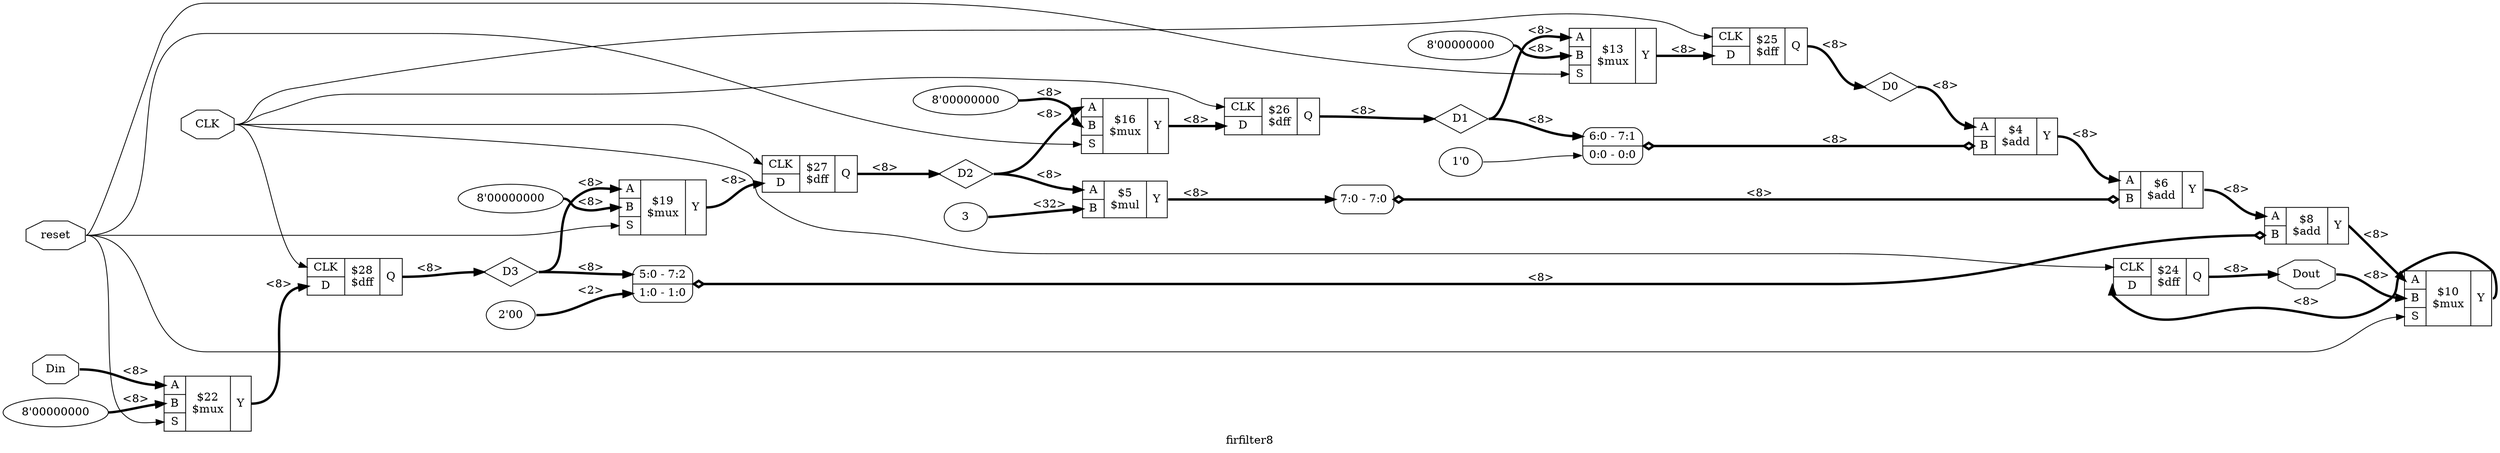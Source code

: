 digraph "firfilter8" {
label="firfilter8";
rankdir="LR";
remincross=true;
n2 [ shape=octagon, label="CLK", color="black", fontcolor="black" ];
n3 [ shape=octagon, label="reset", color="black", fontcolor="black" ];
n4 [ shape=octagon, label="Din", color="black", fontcolor="black" ];
n5 [ shape=octagon, label="Dout", color="black", fontcolor="black" ];
n6 [ shape=diamond, label="D0", color="black", fontcolor="black" ];
n7 [ shape=diamond, label="D1", color="black", fontcolor="black" ];
n8 [ shape=diamond, label="D2", color="black", fontcolor="black" ];
n9 [ shape=diamond, label="D3", color="black", fontcolor="black" ];
v1 [ label="1'0" ];
c22 [ shape=record, label="{{<p19> A|<p20> B}|$4\n$add|{<p21> Y}}" ];
x0 [ shape=record, style=rounded, label="<s1> 6:0 - 7:1 |<s0> 0:0 - 0:0 " ];
x0:e -> c22:p20:w [arrowhead=odiamond, arrowtail=odiamond, dir=both, color="black", style="setlinewidth(3)", label="<8>"];
v2 [ label="3" ];
c23 [ shape=record, label="{{<p19> A|<p20> B}|$5\n$mul|{<p21> Y}}" ];
c24 [ shape=record, label="{{<p19> A|<p20> B}|$6\n$add|{<p21> Y}}" ];
x3 [ shape=record, style=rounded, label="<s0> 7:0 - 7:0 " ];
x3:e -> c24:p20:w [arrowhead=odiamond, arrowtail=odiamond, dir=both, color="black", style="setlinewidth(3)", label="<8>"];
v5 [ label="2'00" ];
c25 [ shape=record, label="{{<p19> A|<p20> B}|$8\n$add|{<p21> Y}}" ];
x4 [ shape=record, style=rounded, label="<s1> 5:0 - 7:2 |<s0> 1:0 - 1:0 " ];
x4:e -> c25:p20:w [arrowhead=odiamond, arrowtail=odiamond, dir=both, color="black", style="setlinewidth(3)", label="<8>"];
c27 [ shape=record, label="{{<p19> A|<p20> B|<p26> S}|$10\n$mux|{<p21> Y}}" ];
v6 [ label="8'00000000" ];
c28 [ shape=record, label="{{<p19> A|<p20> B|<p26> S}|$13\n$mux|{<p21> Y}}" ];
v7 [ label="8'00000000" ];
c29 [ shape=record, label="{{<p19> A|<p20> B|<p26> S}|$16\n$mux|{<p21> Y}}" ];
v8 [ label="8'00000000" ];
c30 [ shape=record, label="{{<p19> A|<p20> B|<p26> S}|$19\n$mux|{<p21> Y}}" ];
v9 [ label="8'00000000" ];
c31 [ shape=record, label="{{<p19> A|<p20> B|<p26> S}|$22\n$mux|{<p21> Y}}" ];
c34 [ shape=record, label="{{<p2> CLK|<p32> D}|$24\n$dff|{<p33> Q}}" ];
c35 [ shape=record, label="{{<p2> CLK|<p32> D}|$25\n$dff|{<p33> Q}}" ];
c36 [ shape=record, label="{{<p2> CLK|<p32> D}|$26\n$dff|{<p33> Q}}" ];
c37 [ shape=record, label="{{<p2> CLK|<p32> D}|$27\n$dff|{<p33> Q}}" ];
c38 [ shape=record, label="{{<p2> CLK|<p32> D}|$28\n$dff|{<p33> Q}}" ];
c27:p21:e -> c34:p32:w [color="black", style="setlinewidth(3)", label="<8>"];
c28:p21:e -> c35:p32:w [color="black", style="setlinewidth(3)", label="<8>"];
c29:p21:e -> c36:p32:w [color="black", style="setlinewidth(3)", label="<8>"];
c30:p21:e -> c37:p32:w [color="black", style="setlinewidth(3)", label="<8>"];
c31:p21:e -> c38:p32:w [color="black", style="setlinewidth(3)", label="<8>"];
c22:p21:e -> c24:p19:w [color="black", style="setlinewidth(3)", label="<8>"];
c23:p21:e -> x3:s0:w [color="black", style="setlinewidth(3)", label="<8>"];
c24:p21:e -> c25:p19:w [color="black", style="setlinewidth(3)", label="<8>"];
c25:p21:e -> c27:p19:w [color="black", style="setlinewidth(3)", label="<8>"];
n2:e -> c34:p2:w [color="black", label=""];
n2:e -> c35:p2:w [color="black", label=""];
n2:e -> c36:p2:w [color="black", label=""];
n2:e -> c37:p2:w [color="black", label=""];
n2:e -> c38:p2:w [color="black", label=""];
n3:e -> c27:p26:w [color="black", label=""];
n3:e -> c28:p26:w [color="black", label=""];
n3:e -> c29:p26:w [color="black", label=""];
n3:e -> c30:p26:w [color="black", label=""];
n3:e -> c31:p26:w [color="black", label=""];
n4:e -> c31:p19:w [color="black", style="setlinewidth(3)", label="<8>"];
c34:p33:e -> n5:w [color="black", style="setlinewidth(3)", label="<8>"];
n5:e -> c27:p20:w [color="black", style="setlinewidth(3)", label="<8>"];
c35:p33:e -> n6:w [color="black", style="setlinewidth(3)", label="<8>"];
n6:e -> c22:p19:w [color="black", style="setlinewidth(3)", label="<8>"];
c36:p33:e -> n7:w [color="black", style="setlinewidth(3)", label="<8>"];
n7:e -> c28:p19:w [color="black", style="setlinewidth(3)", label="<8>"];
n7:e -> x0:s1:w [color="black", style="setlinewidth(3)", label="<8>"];
c37:p33:e -> n8:w [color="black", style="setlinewidth(3)", label="<8>"];
n8:e -> c23:p19:w [color="black", style="setlinewidth(3)", label="<8>"];
n8:e -> c29:p19:w [color="black", style="setlinewidth(3)", label="<8>"];
c38:p33:e -> n9:w [color="black", style="setlinewidth(3)", label="<8>"];
n9:e -> c30:p19:w [color="black", style="setlinewidth(3)", label="<8>"];
n9:e -> x4:s1:w [color="black", style="setlinewidth(3)", label="<8>"];
v1:e -> x0:s0:w [color="black", label=""];
v2:e -> c23:p20:w [color="black", style="setlinewidth(3)", label="<32>"];
v5:e -> x4:s0:w [color="black", style="setlinewidth(3)", label="<2>"];
v6:e -> c28:p20:w [color="black", style="setlinewidth(3)", label="<8>"];
v7:e -> c29:p20:w [color="black", style="setlinewidth(3)", label="<8>"];
v8:e -> c30:p20:w [color="black", style="setlinewidth(3)", label="<8>"];
v9:e -> c31:p20:w [color="black", style="setlinewidth(3)", label="<8>"];
}
